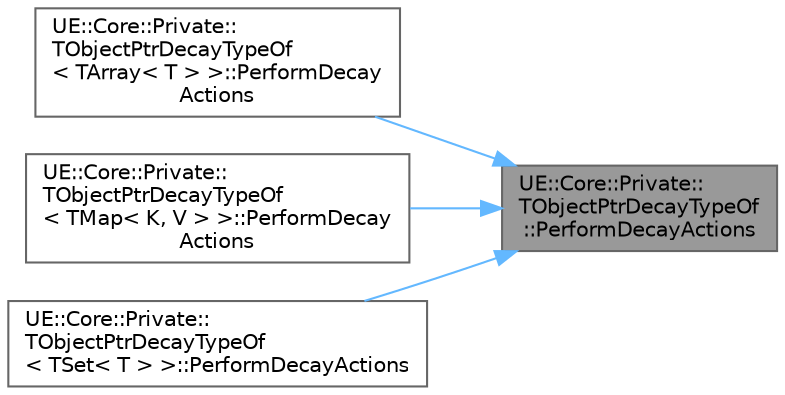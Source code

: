 digraph "UE::Core::Private::TObjectPtrDecayTypeOf::PerformDecayActions"
{
 // INTERACTIVE_SVG=YES
 // LATEX_PDF_SIZE
  bgcolor="transparent";
  edge [fontname=Helvetica,fontsize=10,labelfontname=Helvetica,labelfontsize=10];
  node [fontname=Helvetica,fontsize=10,shape=box,height=0.2,width=0.4];
  rankdir="RL";
  Node1 [id="Node000001",label="UE::Core::Private::\lTObjectPtrDecayTypeOf\l::PerformDecayActions",height=0.2,width=0.4,color="gray40", fillcolor="grey60", style="filled", fontcolor="black",tooltip=" "];
  Node1 -> Node2 [id="edge1_Node000001_Node000002",dir="back",color="steelblue1",style="solid",tooltip=" "];
  Node2 [id="Node000002",label="UE::Core::Private::\lTObjectPtrDecayTypeOf\l\< TArray\< T \> \>::PerformDecay\lActions",height=0.2,width=0.4,color="grey40", fillcolor="white", style="filled",URL="$dc/da1/structUE_1_1Core_1_1Private_1_1TObjectPtrDecayTypeOf_3_01TArray_3_01T_01_4_01_4.html#a50787053e3fbc3a95e90daebac3634ef",tooltip=" "];
  Node1 -> Node3 [id="edge2_Node000001_Node000003",dir="back",color="steelblue1",style="solid",tooltip=" "];
  Node3 [id="Node000003",label="UE::Core::Private::\lTObjectPtrDecayTypeOf\l\< TMap\< K, V \> \>::PerformDecay\lActions",height=0.2,width=0.4,color="grey40", fillcolor="white", style="filled",URL="$d7/d1e/structUE_1_1Core_1_1Private_1_1TObjectPtrDecayTypeOf_3_01TMap_3_01K_00_01V_01_4_01_4.html#ae965ba2999df510d6beb8332472c8078",tooltip=" "];
  Node1 -> Node4 [id="edge3_Node000001_Node000004",dir="back",color="steelblue1",style="solid",tooltip=" "];
  Node4 [id="Node000004",label="UE::Core::Private::\lTObjectPtrDecayTypeOf\l\< TSet\< T \> \>::PerformDecayActions",height=0.2,width=0.4,color="grey40", fillcolor="white", style="filled",URL="$d8/dd0/structUE_1_1Core_1_1Private_1_1TObjectPtrDecayTypeOf_3_01TSet_3_01T_01_4_01_4.html#a31af84bf4fdf4d85c288cd6bfc86e1fc",tooltip=" "];
}
